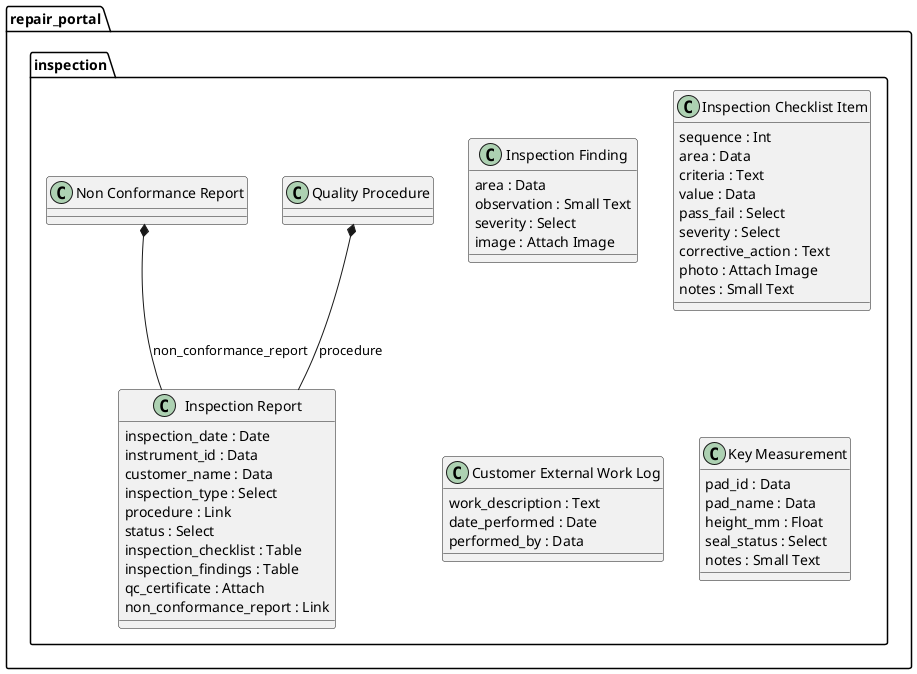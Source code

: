 @startuml
package repair_portal.inspection <<Folder>> {
  class "Inspection Finding" {
    area : Data
    observation : Small Text
    severity : Select
    image : Attach Image
  }

"Quality Procedure" *-- "Inspection Report": procedure
"Non Conformance Report" *-- "Inspection Report": non_conformance_report
  class "Inspection Report" {
    inspection_date : Date
    instrument_id : Data
    customer_name : Data
    inspection_type : Select
    procedure : Link
    status : Select
    inspection_checklist : Table
    inspection_findings : Table
    qc_certificate : Attach
    non_conformance_report : Link
  }

  class "Inspection Checklist Item" {
    sequence : Int
    area : Data
    criteria : Text
    value : Data
    pass_fail : Select
    severity : Select
    corrective_action : Text
    photo : Attach Image
    notes : Small Text
  }

  class "Customer External Work Log" {
    work_description : Text
    date_performed : Date
    performed_by : Data
  }

  class "Key Measurement" {
    pad_id : Data
    pad_name : Data
    height_mm : Float
    seal_status : Select
    notes : Small Text
  }
}
@enduml